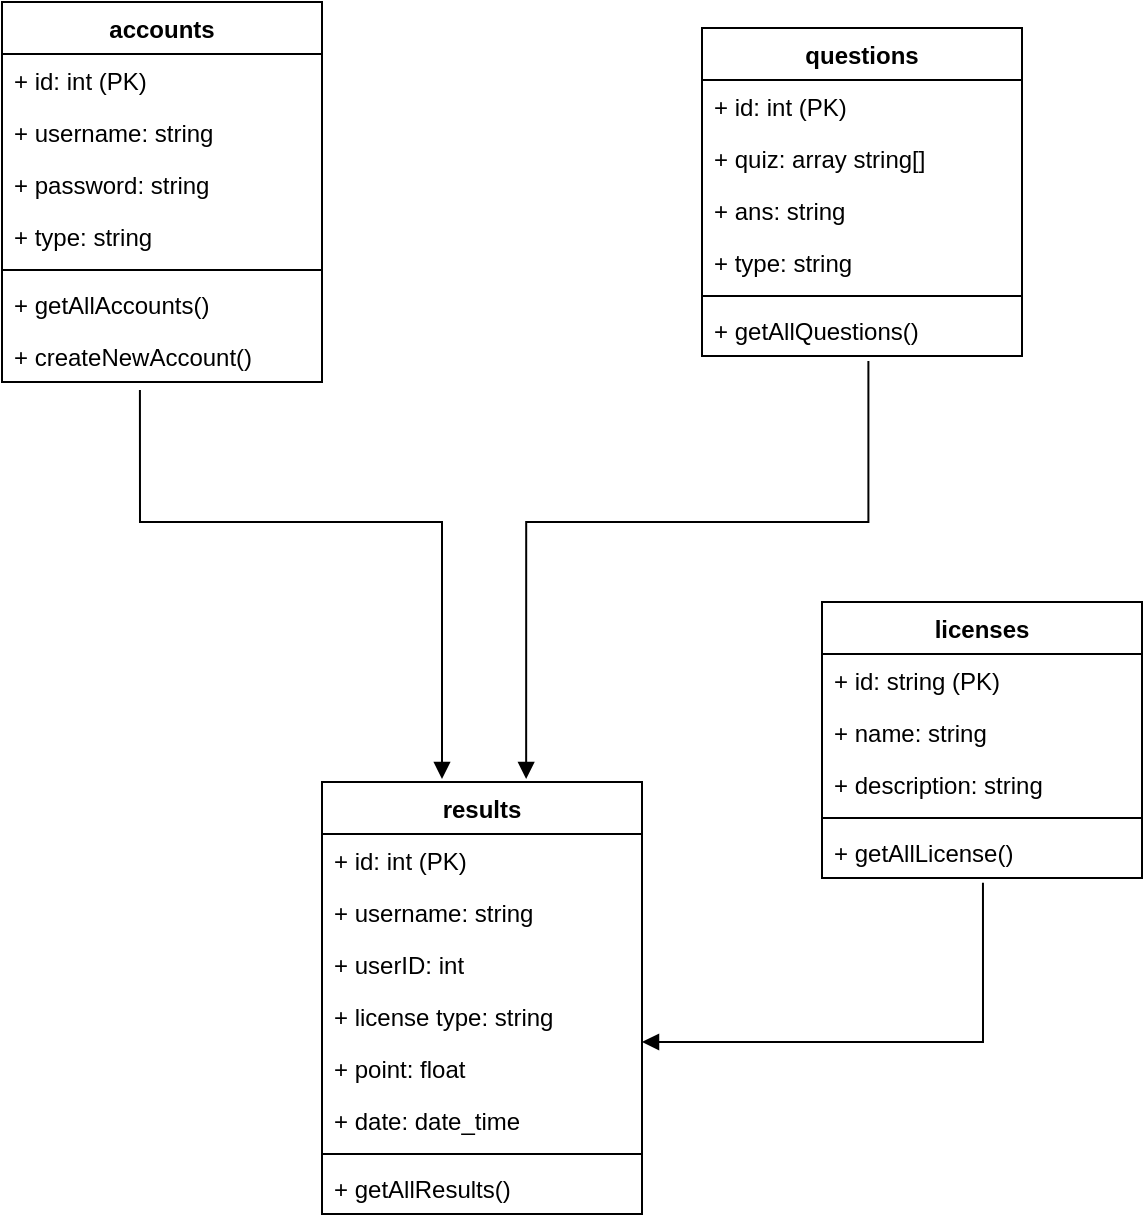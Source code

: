<mxfile version="20.6.0" type="device"><diagram id="nHluNQlga6Zz6T9iAALY" name="Page-1"><mxGraphModel dx="1201" dy="691" grid="1" gridSize="10" guides="1" tooltips="1" connect="1" arrows="1" fold="1" page="1" pageScale="1" pageWidth="850" pageHeight="1100" math="0" shadow="0"><root><mxCell id="0"/><mxCell id="1" parent="0"/><mxCell id="_lhTz3bbY0uRESRo2PAx-5" value="accounts" style="swimlane;fontStyle=1;align=center;verticalAlign=top;childLayout=stackLayout;horizontal=1;startSize=26;horizontalStack=0;resizeParent=1;resizeParentMax=0;resizeLast=0;collapsible=1;marginBottom=0;" vertex="1" parent="1"><mxGeometry x="140" y="220" width="160" height="190" as="geometry"/></mxCell><mxCell id="_lhTz3bbY0uRESRo2PAx-6" value="+ id: int (PK)" style="text;strokeColor=none;fillColor=none;align=left;verticalAlign=top;spacingLeft=4;spacingRight=4;overflow=hidden;rotatable=0;points=[[0,0.5],[1,0.5]];portConstraint=eastwest;" vertex="1" parent="_lhTz3bbY0uRESRo2PAx-5"><mxGeometry y="26" width="160" height="26" as="geometry"/></mxCell><mxCell id="_lhTz3bbY0uRESRo2PAx-11" value="+ username: string" style="text;strokeColor=none;fillColor=none;align=left;verticalAlign=top;spacingLeft=4;spacingRight=4;overflow=hidden;rotatable=0;points=[[0,0.5],[1,0.5]];portConstraint=eastwest;" vertex="1" parent="_lhTz3bbY0uRESRo2PAx-5"><mxGeometry y="52" width="160" height="26" as="geometry"/></mxCell><mxCell id="_lhTz3bbY0uRESRo2PAx-10" value="+ password: string" style="text;strokeColor=none;fillColor=none;align=left;verticalAlign=top;spacingLeft=4;spacingRight=4;overflow=hidden;rotatable=0;points=[[0,0.5],[1,0.5]];portConstraint=eastwest;" vertex="1" parent="_lhTz3bbY0uRESRo2PAx-5"><mxGeometry y="78" width="160" height="26" as="geometry"/></mxCell><mxCell id="_lhTz3bbY0uRESRo2PAx-9" value="+ type: string" style="text;strokeColor=none;fillColor=none;align=left;verticalAlign=top;spacingLeft=4;spacingRight=4;overflow=hidden;rotatable=0;points=[[0,0.5],[1,0.5]];portConstraint=eastwest;" vertex="1" parent="_lhTz3bbY0uRESRo2PAx-5"><mxGeometry y="104" width="160" height="26" as="geometry"/></mxCell><mxCell id="_lhTz3bbY0uRESRo2PAx-7" value="" style="line;strokeWidth=1;fillColor=none;align=left;verticalAlign=middle;spacingTop=-1;spacingLeft=3;spacingRight=3;rotatable=0;labelPosition=right;points=[];portConstraint=eastwest;strokeColor=inherit;" vertex="1" parent="_lhTz3bbY0uRESRo2PAx-5"><mxGeometry y="130" width="160" height="8" as="geometry"/></mxCell><mxCell id="_lhTz3bbY0uRESRo2PAx-8" value="+ getAllAccounts()" style="text;strokeColor=none;fillColor=none;align=left;verticalAlign=top;spacingLeft=4;spacingRight=4;overflow=hidden;rotatable=0;points=[[0,0.5],[1,0.5]];portConstraint=eastwest;" vertex="1" parent="_lhTz3bbY0uRESRo2PAx-5"><mxGeometry y="138" width="160" height="26" as="geometry"/></mxCell><mxCell id="_lhTz3bbY0uRESRo2PAx-12" value="+ createNewAccount()" style="text;strokeColor=none;fillColor=none;align=left;verticalAlign=top;spacingLeft=4;spacingRight=4;overflow=hidden;rotatable=0;points=[[0,0.5],[1,0.5]];portConstraint=eastwest;" vertex="1" parent="_lhTz3bbY0uRESRo2PAx-5"><mxGeometry y="164" width="160" height="26" as="geometry"/></mxCell><mxCell id="_lhTz3bbY0uRESRo2PAx-13" value="questions" style="swimlane;fontStyle=1;align=center;verticalAlign=top;childLayout=stackLayout;horizontal=1;startSize=26;horizontalStack=0;resizeParent=1;resizeParentMax=0;resizeLast=0;collapsible=1;marginBottom=0;" vertex="1" parent="1"><mxGeometry x="490" y="233" width="160" height="164" as="geometry"/></mxCell><mxCell id="_lhTz3bbY0uRESRo2PAx-14" value="+ id: int (PK)" style="text;strokeColor=none;fillColor=none;align=left;verticalAlign=top;spacingLeft=4;spacingRight=4;overflow=hidden;rotatable=0;points=[[0,0.5],[1,0.5]];portConstraint=eastwest;" vertex="1" parent="_lhTz3bbY0uRESRo2PAx-13"><mxGeometry y="26" width="160" height="26" as="geometry"/></mxCell><mxCell id="_lhTz3bbY0uRESRo2PAx-15" value="+ quiz: array string[]" style="text;strokeColor=none;fillColor=none;align=left;verticalAlign=top;spacingLeft=4;spacingRight=4;overflow=hidden;rotatable=0;points=[[0,0.5],[1,0.5]];portConstraint=eastwest;" vertex="1" parent="_lhTz3bbY0uRESRo2PAx-13"><mxGeometry y="52" width="160" height="26" as="geometry"/></mxCell><mxCell id="_lhTz3bbY0uRESRo2PAx-16" value="+ ans: string" style="text;strokeColor=none;fillColor=none;align=left;verticalAlign=top;spacingLeft=4;spacingRight=4;overflow=hidden;rotatable=0;points=[[0,0.5],[1,0.5]];portConstraint=eastwest;" vertex="1" parent="_lhTz3bbY0uRESRo2PAx-13"><mxGeometry y="78" width="160" height="26" as="geometry"/></mxCell><mxCell id="_lhTz3bbY0uRESRo2PAx-17" value="+ type: string" style="text;strokeColor=none;fillColor=none;align=left;verticalAlign=top;spacingLeft=4;spacingRight=4;overflow=hidden;rotatable=0;points=[[0,0.5],[1,0.5]];portConstraint=eastwest;" vertex="1" parent="_lhTz3bbY0uRESRo2PAx-13"><mxGeometry y="104" width="160" height="26" as="geometry"/></mxCell><mxCell id="_lhTz3bbY0uRESRo2PAx-18" value="" style="line;strokeWidth=1;fillColor=none;align=left;verticalAlign=middle;spacingTop=-1;spacingLeft=3;spacingRight=3;rotatable=0;labelPosition=right;points=[];portConstraint=eastwest;strokeColor=inherit;" vertex="1" parent="_lhTz3bbY0uRESRo2PAx-13"><mxGeometry y="130" width="160" height="8" as="geometry"/></mxCell><mxCell id="_lhTz3bbY0uRESRo2PAx-19" value="+ getAllQuestions()" style="text;strokeColor=none;fillColor=none;align=left;verticalAlign=top;spacingLeft=4;spacingRight=4;overflow=hidden;rotatable=0;points=[[0,0.5],[1,0.5]];portConstraint=eastwest;" vertex="1" parent="_lhTz3bbY0uRESRo2PAx-13"><mxGeometry y="138" width="160" height="26" as="geometry"/></mxCell><mxCell id="_lhTz3bbY0uRESRo2PAx-21" value="results" style="swimlane;fontStyle=1;align=center;verticalAlign=top;childLayout=stackLayout;horizontal=1;startSize=26;horizontalStack=0;resizeParent=1;resizeParentMax=0;resizeLast=0;collapsible=1;marginBottom=0;" vertex="1" parent="1"><mxGeometry x="300" y="610" width="160" height="216" as="geometry"/></mxCell><mxCell id="_lhTz3bbY0uRESRo2PAx-22" value="+ id: int (PK)" style="text;strokeColor=none;fillColor=none;align=left;verticalAlign=top;spacingLeft=4;spacingRight=4;overflow=hidden;rotatable=0;points=[[0,0.5],[1,0.5]];portConstraint=eastwest;" vertex="1" parent="_lhTz3bbY0uRESRo2PAx-21"><mxGeometry y="26" width="160" height="26" as="geometry"/></mxCell><mxCell id="_lhTz3bbY0uRESRo2PAx-23" value="+ username: string" style="text;strokeColor=none;fillColor=none;align=left;verticalAlign=top;spacingLeft=4;spacingRight=4;overflow=hidden;rotatable=0;points=[[0,0.5],[1,0.5]];portConstraint=eastwest;" vertex="1" parent="_lhTz3bbY0uRESRo2PAx-21"><mxGeometry y="52" width="160" height="26" as="geometry"/></mxCell><mxCell id="_lhTz3bbY0uRESRo2PAx-24" value="+ userID: int" style="text;strokeColor=none;fillColor=none;align=left;verticalAlign=top;spacingLeft=4;spacingRight=4;overflow=hidden;rotatable=0;points=[[0,0.5],[1,0.5]];portConstraint=eastwest;" vertex="1" parent="_lhTz3bbY0uRESRo2PAx-21"><mxGeometry y="78" width="160" height="26" as="geometry"/></mxCell><mxCell id="_lhTz3bbY0uRESRo2PAx-25" value="+ license type: string" style="text;strokeColor=none;fillColor=none;align=left;verticalAlign=top;spacingLeft=4;spacingRight=4;overflow=hidden;rotatable=0;points=[[0,0.5],[1,0.5]];portConstraint=eastwest;" vertex="1" parent="_lhTz3bbY0uRESRo2PAx-21"><mxGeometry y="104" width="160" height="26" as="geometry"/></mxCell><mxCell id="_lhTz3bbY0uRESRo2PAx-34" value="+ point: float" style="text;strokeColor=none;fillColor=none;align=left;verticalAlign=top;spacingLeft=4;spacingRight=4;overflow=hidden;rotatable=0;points=[[0,0.5],[1,0.5]];portConstraint=eastwest;" vertex="1" parent="_lhTz3bbY0uRESRo2PAx-21"><mxGeometry y="130" width="160" height="26" as="geometry"/></mxCell><mxCell id="_lhTz3bbY0uRESRo2PAx-35" value="+ date: date_time" style="text;strokeColor=none;fillColor=none;align=left;verticalAlign=top;spacingLeft=4;spacingRight=4;overflow=hidden;rotatable=0;points=[[0,0.5],[1,0.5]];portConstraint=eastwest;" vertex="1" parent="_lhTz3bbY0uRESRo2PAx-21"><mxGeometry y="156" width="160" height="26" as="geometry"/></mxCell><mxCell id="_lhTz3bbY0uRESRo2PAx-26" value="" style="line;strokeWidth=1;fillColor=none;align=left;verticalAlign=middle;spacingTop=-1;spacingLeft=3;spacingRight=3;rotatable=0;labelPosition=right;points=[];portConstraint=eastwest;strokeColor=inherit;" vertex="1" parent="_lhTz3bbY0uRESRo2PAx-21"><mxGeometry y="182" width="160" height="8" as="geometry"/></mxCell><mxCell id="_lhTz3bbY0uRESRo2PAx-27" value="+ getAllResults()" style="text;strokeColor=none;fillColor=none;align=left;verticalAlign=top;spacingLeft=4;spacingRight=4;overflow=hidden;rotatable=0;points=[[0,0.5],[1,0.5]];portConstraint=eastwest;" vertex="1" parent="_lhTz3bbY0uRESRo2PAx-21"><mxGeometry y="190" width="160" height="26" as="geometry"/></mxCell><mxCell id="_lhTz3bbY0uRESRo2PAx-42" value="" style="endArrow=block;endFill=1;html=1;edgeStyle=orthogonalEdgeStyle;align=left;verticalAlign=top;rounded=0;exitX=0.431;exitY=1.154;exitDx=0;exitDy=0;exitPerimeter=0;entryX=0.375;entryY=-0.007;entryDx=0;entryDy=0;entryPerimeter=0;" edge="1" parent="1" source="_lhTz3bbY0uRESRo2PAx-12" target="_lhTz3bbY0uRESRo2PAx-21"><mxGeometry x="-1" relative="1" as="geometry"><mxPoint x="160" y="490" as="sourcePoint"/><mxPoint x="480" y="560" as="targetPoint"/><Array as="points"><mxPoint x="209" y="480"/><mxPoint x="360" y="480"/></Array></mxGeometry></mxCell><mxCell id="_lhTz3bbY0uRESRo2PAx-47" value="" style="endArrow=block;endFill=1;html=1;edgeStyle=orthogonalEdgeStyle;align=left;verticalAlign=top;rounded=0;entryX=0.638;entryY=-0.007;entryDx=0;entryDy=0;entryPerimeter=0;exitX=0.52;exitY=1.095;exitDx=0;exitDy=0;exitPerimeter=0;" edge="1" parent="1" source="_lhTz3bbY0uRESRo2PAx-19" target="_lhTz3bbY0uRESRo2PAx-21"><mxGeometry x="-1" relative="1" as="geometry"><mxPoint x="640" y="420" as="sourcePoint"/><mxPoint x="640" y="598.488" as="targetPoint"/><Array as="points"><mxPoint x="573" y="480"/><mxPoint x="402" y="480"/></Array></mxGeometry></mxCell><mxCell id="_lhTz3bbY0uRESRo2PAx-49" value="licenses" style="swimlane;fontStyle=1;align=center;verticalAlign=top;childLayout=stackLayout;horizontal=1;startSize=26;horizontalStack=0;resizeParent=1;resizeParentMax=0;resizeLast=0;collapsible=1;marginBottom=0;" vertex="1" parent="1"><mxGeometry x="550" y="520" width="160" height="138" as="geometry"/></mxCell><mxCell id="_lhTz3bbY0uRESRo2PAx-50" value="+ id: string (PK)" style="text;strokeColor=none;fillColor=none;align=left;verticalAlign=top;spacingLeft=4;spacingRight=4;overflow=hidden;rotatable=0;points=[[0,0.5],[1,0.5]];portConstraint=eastwest;" vertex="1" parent="_lhTz3bbY0uRESRo2PAx-49"><mxGeometry y="26" width="160" height="26" as="geometry"/></mxCell><mxCell id="_lhTz3bbY0uRESRo2PAx-51" value="+ name: string" style="text;strokeColor=none;fillColor=none;align=left;verticalAlign=top;spacingLeft=4;spacingRight=4;overflow=hidden;rotatable=0;points=[[0,0.5],[1,0.5]];portConstraint=eastwest;" vertex="1" parent="_lhTz3bbY0uRESRo2PAx-49"><mxGeometry y="52" width="160" height="26" as="geometry"/></mxCell><mxCell id="_lhTz3bbY0uRESRo2PAx-52" value="+ description: string" style="text;strokeColor=none;fillColor=none;align=left;verticalAlign=top;spacingLeft=4;spacingRight=4;overflow=hidden;rotatable=0;points=[[0,0.5],[1,0.5]];portConstraint=eastwest;" vertex="1" parent="_lhTz3bbY0uRESRo2PAx-49"><mxGeometry y="78" width="160" height="26" as="geometry"/></mxCell><mxCell id="_lhTz3bbY0uRESRo2PAx-54" value="" style="line;strokeWidth=1;fillColor=none;align=left;verticalAlign=middle;spacingTop=-1;spacingLeft=3;spacingRight=3;rotatable=0;labelPosition=right;points=[];portConstraint=eastwest;strokeColor=inherit;" vertex="1" parent="_lhTz3bbY0uRESRo2PAx-49"><mxGeometry y="104" width="160" height="8" as="geometry"/></mxCell><mxCell id="_lhTz3bbY0uRESRo2PAx-55" value="+ getAllLicense()" style="text;strokeColor=none;fillColor=none;align=left;verticalAlign=top;spacingLeft=4;spacingRight=4;overflow=hidden;rotatable=0;points=[[0,0.5],[1,0.5]];portConstraint=eastwest;" vertex="1" parent="_lhTz3bbY0uRESRo2PAx-49"><mxGeometry y="112" width="160" height="26" as="geometry"/></mxCell><mxCell id="_lhTz3bbY0uRESRo2PAx-58" value="" style="endArrow=block;endFill=1;html=1;edgeStyle=orthogonalEdgeStyle;align=left;verticalAlign=top;rounded=0;exitX=0.503;exitY=1.092;exitDx=0;exitDy=0;exitPerimeter=0;entryX=1;entryY=0.038;entryDx=0;entryDy=0;entryPerimeter=0;" edge="1" parent="1" source="_lhTz3bbY0uRESRo2PAx-55" target="_lhTz3bbY0uRESRo2PAx-34"><mxGeometry x="-1" relative="1" as="geometry"><mxPoint x="620" y="770" as="sourcePoint"/><mxPoint x="510" y="810" as="targetPoint"/><Array as="points"><mxPoint x="631" y="740"/><mxPoint x="460" y="740"/></Array></mxGeometry></mxCell></root></mxGraphModel></diagram></mxfile>